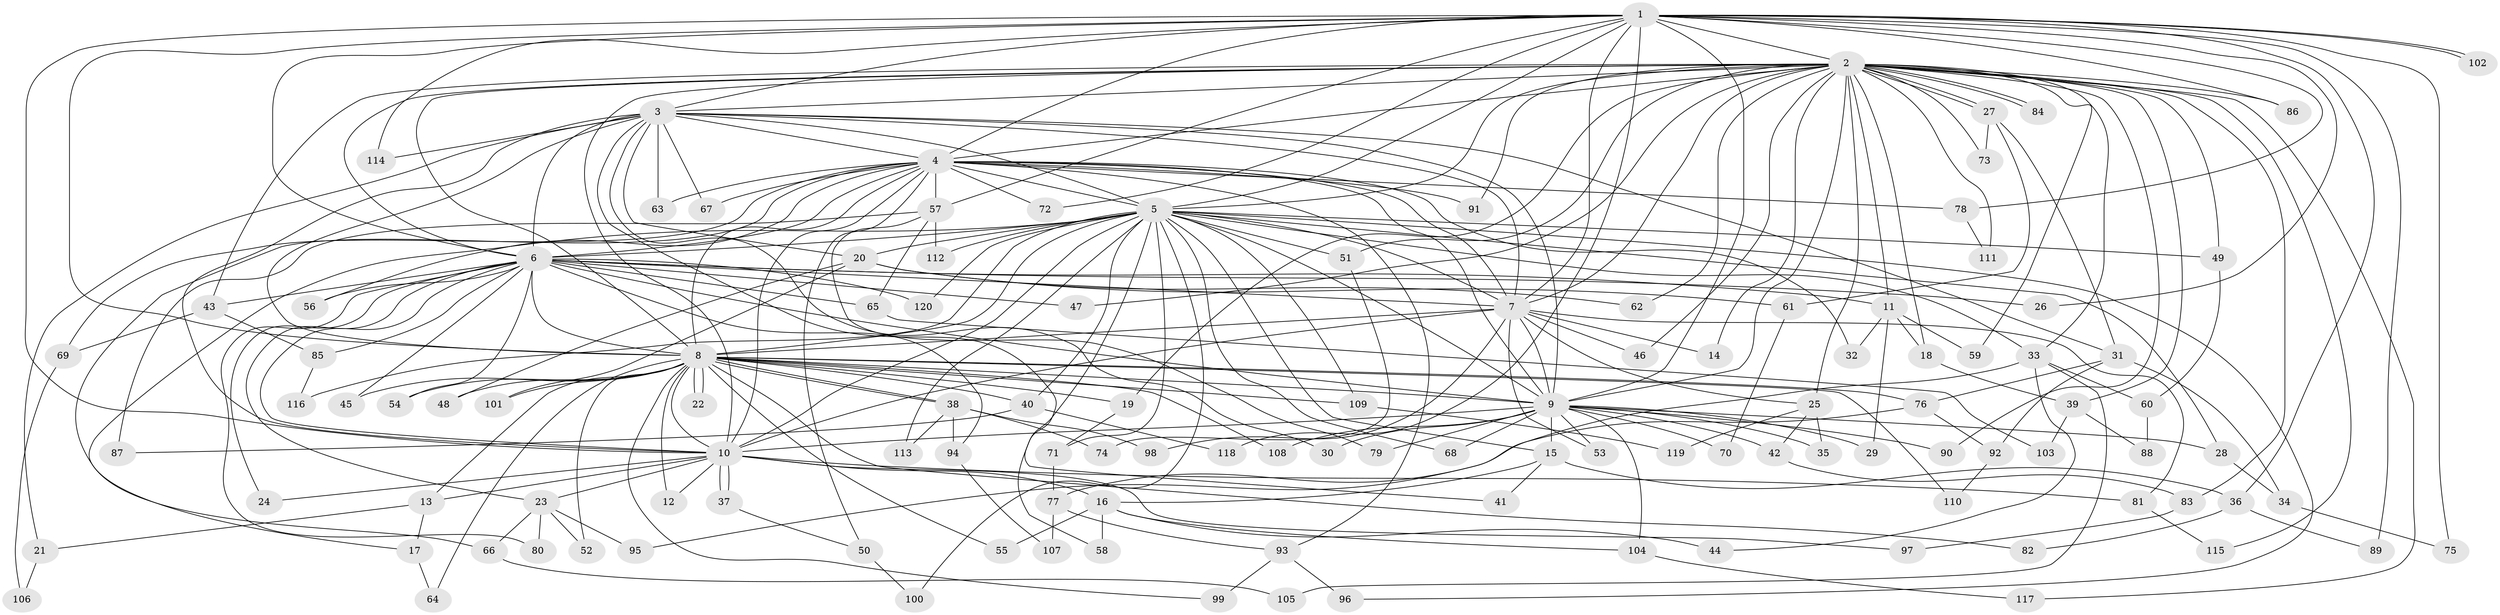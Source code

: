 // Generated by graph-tools (version 1.1) at 2025/01/03/09/25 03:01:21]
// undirected, 120 vertices, 265 edges
graph export_dot {
graph [start="1"]
  node [color=gray90,style=filled];
  1;
  2;
  3;
  4;
  5;
  6;
  7;
  8;
  9;
  10;
  11;
  12;
  13;
  14;
  15;
  16;
  17;
  18;
  19;
  20;
  21;
  22;
  23;
  24;
  25;
  26;
  27;
  28;
  29;
  30;
  31;
  32;
  33;
  34;
  35;
  36;
  37;
  38;
  39;
  40;
  41;
  42;
  43;
  44;
  45;
  46;
  47;
  48;
  49;
  50;
  51;
  52;
  53;
  54;
  55;
  56;
  57;
  58;
  59;
  60;
  61;
  62;
  63;
  64;
  65;
  66;
  67;
  68;
  69;
  70;
  71;
  72;
  73;
  74;
  75;
  76;
  77;
  78;
  79;
  80;
  81;
  82;
  83;
  84;
  85;
  86;
  87;
  88;
  89;
  90;
  91;
  92;
  93;
  94;
  95;
  96;
  97;
  98;
  99;
  100;
  101;
  102;
  103;
  104;
  105;
  106;
  107;
  108;
  109;
  110;
  111;
  112;
  113;
  114;
  115;
  116;
  117;
  118;
  119;
  120;
  1 -- 2;
  1 -- 3;
  1 -- 4;
  1 -- 5;
  1 -- 6;
  1 -- 7;
  1 -- 8;
  1 -- 9;
  1 -- 10;
  1 -- 26;
  1 -- 36;
  1 -- 57;
  1 -- 72;
  1 -- 75;
  1 -- 78;
  1 -- 86;
  1 -- 89;
  1 -- 102;
  1 -- 102;
  1 -- 114;
  1 -- 118;
  2 -- 3;
  2 -- 4;
  2 -- 5;
  2 -- 6;
  2 -- 7;
  2 -- 8;
  2 -- 9;
  2 -- 10;
  2 -- 11;
  2 -- 14;
  2 -- 18;
  2 -- 19;
  2 -- 25;
  2 -- 27;
  2 -- 27;
  2 -- 33;
  2 -- 39;
  2 -- 43;
  2 -- 46;
  2 -- 47;
  2 -- 49;
  2 -- 51;
  2 -- 59;
  2 -- 62;
  2 -- 73;
  2 -- 83;
  2 -- 84;
  2 -- 84;
  2 -- 86;
  2 -- 90;
  2 -- 91;
  2 -- 111;
  2 -- 115;
  2 -- 117;
  3 -- 4;
  3 -- 5;
  3 -- 6;
  3 -- 7;
  3 -- 8;
  3 -- 9;
  3 -- 10;
  3 -- 20;
  3 -- 21;
  3 -- 30;
  3 -- 31;
  3 -- 41;
  3 -- 63;
  3 -- 67;
  3 -- 114;
  4 -- 5;
  4 -- 6;
  4 -- 7;
  4 -- 8;
  4 -- 9;
  4 -- 10;
  4 -- 32;
  4 -- 50;
  4 -- 56;
  4 -- 57;
  4 -- 63;
  4 -- 66;
  4 -- 67;
  4 -- 69;
  4 -- 72;
  4 -- 78;
  4 -- 91;
  4 -- 93;
  5 -- 6;
  5 -- 7;
  5 -- 8;
  5 -- 9;
  5 -- 10;
  5 -- 15;
  5 -- 17;
  5 -- 20;
  5 -- 28;
  5 -- 33;
  5 -- 40;
  5 -- 49;
  5 -- 51;
  5 -- 58;
  5 -- 68;
  5 -- 71;
  5 -- 96;
  5 -- 100;
  5 -- 109;
  5 -- 112;
  5 -- 113;
  5 -- 116;
  5 -- 120;
  6 -- 7;
  6 -- 8;
  6 -- 9;
  6 -- 10;
  6 -- 11;
  6 -- 23;
  6 -- 24;
  6 -- 26;
  6 -- 43;
  6 -- 45;
  6 -- 47;
  6 -- 54;
  6 -- 56;
  6 -- 65;
  6 -- 80;
  6 -- 85;
  6 -- 94;
  6 -- 120;
  7 -- 8;
  7 -- 9;
  7 -- 10;
  7 -- 14;
  7 -- 25;
  7 -- 46;
  7 -- 53;
  7 -- 81;
  7 -- 98;
  8 -- 9;
  8 -- 10;
  8 -- 12;
  8 -- 13;
  8 -- 19;
  8 -- 22;
  8 -- 22;
  8 -- 38;
  8 -- 38;
  8 -- 40;
  8 -- 45;
  8 -- 48;
  8 -- 52;
  8 -- 54;
  8 -- 55;
  8 -- 64;
  8 -- 76;
  8 -- 82;
  8 -- 99;
  8 -- 101;
  8 -- 108;
  8 -- 109;
  8 -- 110;
  9 -- 10;
  9 -- 15;
  9 -- 28;
  9 -- 29;
  9 -- 30;
  9 -- 35;
  9 -- 42;
  9 -- 53;
  9 -- 68;
  9 -- 70;
  9 -- 79;
  9 -- 90;
  9 -- 104;
  9 -- 108;
  10 -- 12;
  10 -- 13;
  10 -- 16;
  10 -- 23;
  10 -- 24;
  10 -- 37;
  10 -- 37;
  10 -- 81;
  10 -- 97;
  11 -- 18;
  11 -- 29;
  11 -- 32;
  11 -- 59;
  13 -- 17;
  13 -- 21;
  15 -- 16;
  15 -- 36;
  15 -- 41;
  16 -- 44;
  16 -- 55;
  16 -- 58;
  16 -- 104;
  17 -- 64;
  18 -- 39;
  19 -- 71;
  20 -- 48;
  20 -- 61;
  20 -- 62;
  20 -- 101;
  21 -- 106;
  23 -- 52;
  23 -- 66;
  23 -- 80;
  23 -- 95;
  25 -- 35;
  25 -- 42;
  25 -- 119;
  27 -- 31;
  27 -- 61;
  27 -- 73;
  28 -- 34;
  31 -- 34;
  31 -- 76;
  31 -- 92;
  33 -- 44;
  33 -- 60;
  33 -- 77;
  33 -- 105;
  34 -- 75;
  36 -- 82;
  36 -- 89;
  37 -- 50;
  38 -- 74;
  38 -- 94;
  38 -- 98;
  38 -- 113;
  39 -- 88;
  39 -- 103;
  40 -- 87;
  40 -- 118;
  42 -- 83;
  43 -- 69;
  43 -- 85;
  49 -- 60;
  50 -- 100;
  51 -- 74;
  57 -- 65;
  57 -- 79;
  57 -- 87;
  57 -- 112;
  60 -- 88;
  61 -- 70;
  65 -- 103;
  66 -- 105;
  69 -- 106;
  71 -- 77;
  76 -- 92;
  76 -- 95;
  77 -- 93;
  77 -- 107;
  78 -- 111;
  81 -- 115;
  83 -- 97;
  85 -- 116;
  92 -- 110;
  93 -- 96;
  93 -- 99;
  94 -- 107;
  104 -- 117;
  109 -- 119;
}
